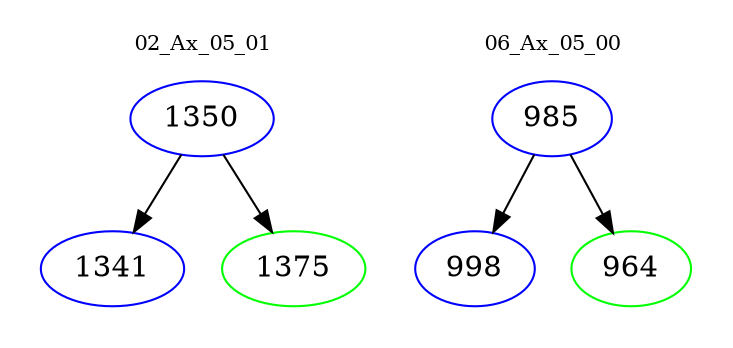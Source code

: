 digraph{
subgraph cluster_0 {
color = white
label = "02_Ax_05_01";
fontsize=10;
T0_1350 [label="1350", color="blue"]
T0_1350 -> T0_1341 [color="black"]
T0_1341 [label="1341", color="blue"]
T0_1350 -> T0_1375 [color="black"]
T0_1375 [label="1375", color="green"]
}
subgraph cluster_1 {
color = white
label = "06_Ax_05_00";
fontsize=10;
T1_985 [label="985", color="blue"]
T1_985 -> T1_998 [color="black"]
T1_998 [label="998", color="blue"]
T1_985 -> T1_964 [color="black"]
T1_964 [label="964", color="green"]
}
}
